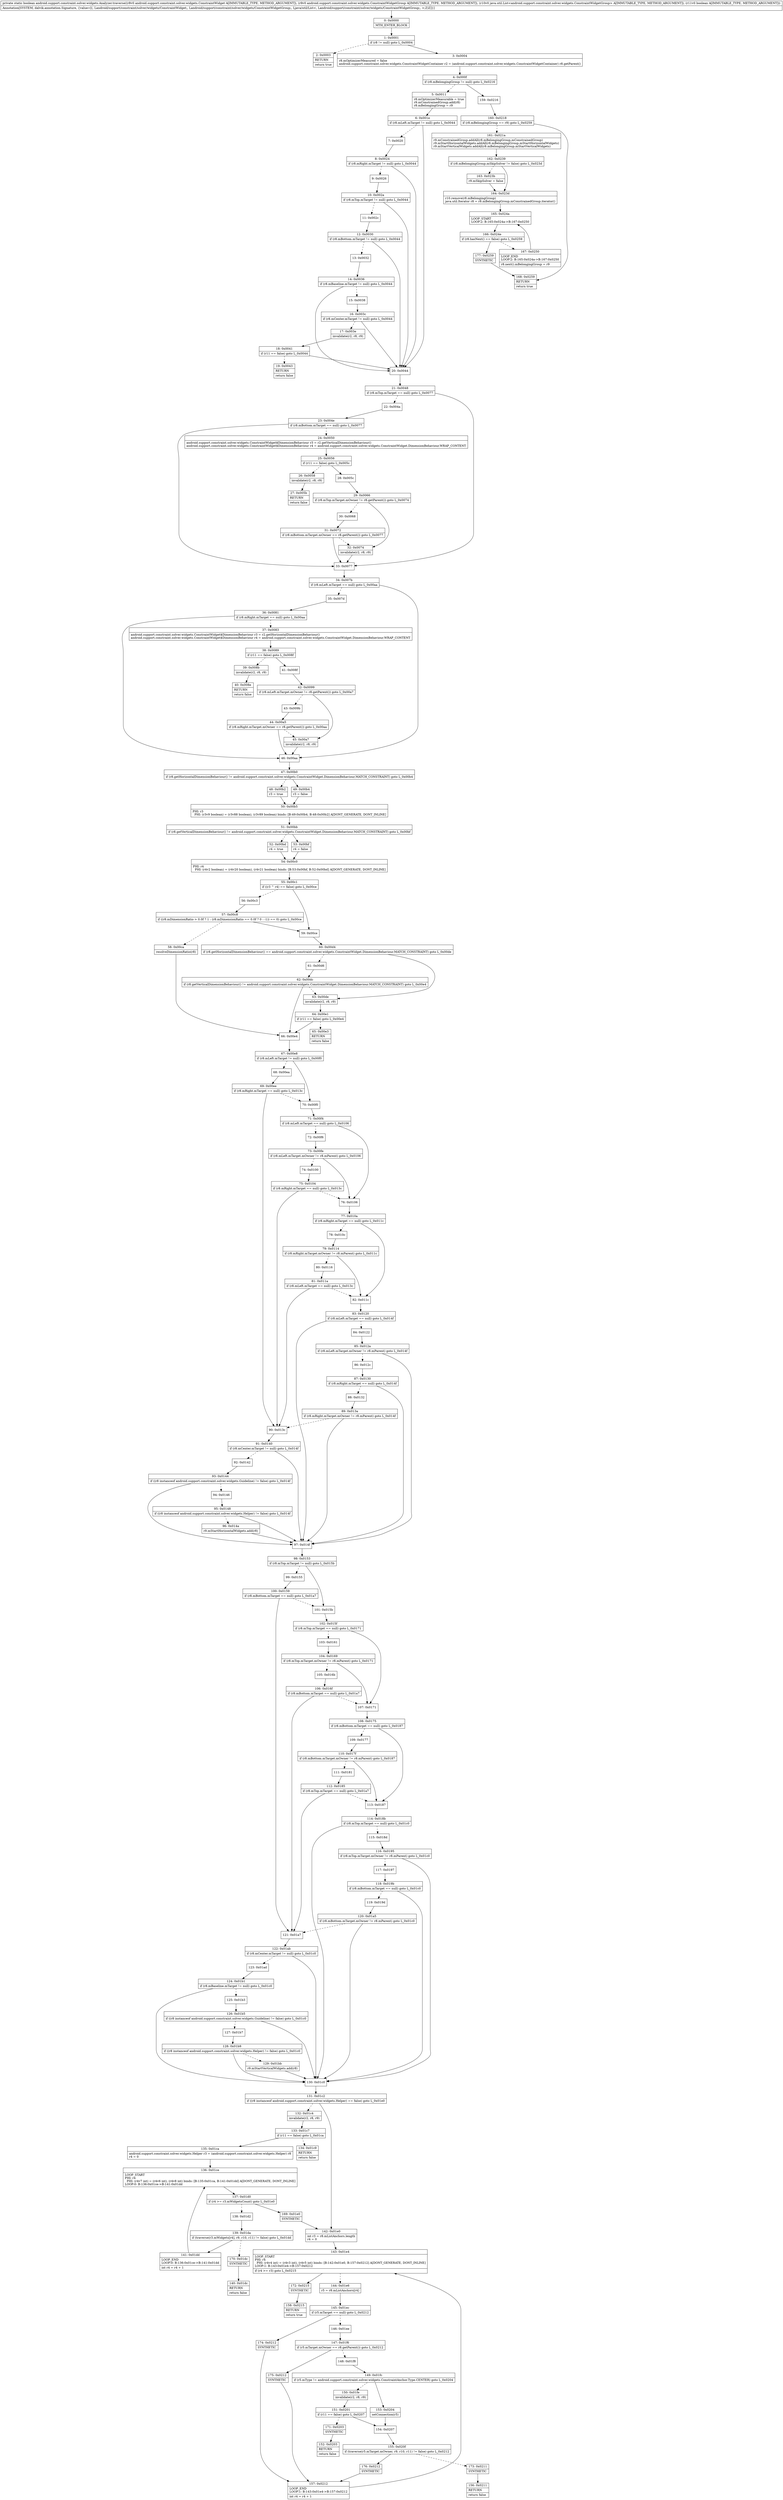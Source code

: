 digraph "CFG forandroid.support.constraint.solver.widgets.Analyzer.traverse(Landroid\/support\/constraint\/solver\/widgets\/ConstraintWidget;Landroid\/support\/constraint\/solver\/widgets\/ConstraintWidgetGroup;Ljava\/util\/List;Z)Z" {
Node_0 [shape=record,label="{0\:\ 0x0000|MTH_ENTER_BLOCK\l}"];
Node_1 [shape=record,label="{1\:\ 0x0001|if (r8 != null) goto L_0x0004\l}"];
Node_2 [shape=record,label="{2\:\ 0x0003|RETURN\l|return true\l}"];
Node_3 [shape=record,label="{3\:\ 0x0004|r8.mOptimizerMeasured = false\landroid.support.constraint.solver.widgets.ConstraintWidgetContainer r2 = (android.support.constraint.solver.widgets.ConstraintWidgetContainer) r8.getParent()\l}"];
Node_4 [shape=record,label="{4\:\ 0x000f|if (r8.mBelongingGroup != null) goto L_0x0216\l}"];
Node_5 [shape=record,label="{5\:\ 0x0011|r8.mOptimizerMeasurable = true\lr9.mConstrainedGroup.add(r8)\lr8.mBelongingGroup = r9\l}"];
Node_6 [shape=record,label="{6\:\ 0x001e|if (r8.mLeft.mTarget != null) goto L_0x0044\l}"];
Node_7 [shape=record,label="{7\:\ 0x0020}"];
Node_8 [shape=record,label="{8\:\ 0x0024|if (r8.mRight.mTarget != null) goto L_0x0044\l}"];
Node_9 [shape=record,label="{9\:\ 0x0026}"];
Node_10 [shape=record,label="{10\:\ 0x002a|if (r8.mTop.mTarget != null) goto L_0x0044\l}"];
Node_11 [shape=record,label="{11\:\ 0x002c}"];
Node_12 [shape=record,label="{12\:\ 0x0030|if (r8.mBottom.mTarget != null) goto L_0x0044\l}"];
Node_13 [shape=record,label="{13\:\ 0x0032}"];
Node_14 [shape=record,label="{14\:\ 0x0036|if (r8.mBaseline.mTarget != null) goto L_0x0044\l}"];
Node_15 [shape=record,label="{15\:\ 0x0038}"];
Node_16 [shape=record,label="{16\:\ 0x003c|if (r8.mCenter.mTarget != null) goto L_0x0044\l}"];
Node_17 [shape=record,label="{17\:\ 0x003e|invalidate(r2, r8, r9)\l}"];
Node_18 [shape=record,label="{18\:\ 0x0041|if (r11 == false) goto L_0x0044\l}"];
Node_19 [shape=record,label="{19\:\ 0x0043|RETURN\l|return false\l}"];
Node_20 [shape=record,label="{20\:\ 0x0044}"];
Node_21 [shape=record,label="{21\:\ 0x0048|if (r8.mTop.mTarget == null) goto L_0x0077\l}"];
Node_22 [shape=record,label="{22\:\ 0x004a}"];
Node_23 [shape=record,label="{23\:\ 0x004e|if (r8.mBottom.mTarget == null) goto L_0x0077\l}"];
Node_24 [shape=record,label="{24\:\ 0x0050|android.support.constraint.solver.widgets.ConstraintWidget$DimensionBehaviour r3 = r2.getVerticalDimensionBehaviour()\landroid.support.constraint.solver.widgets.ConstraintWidget$DimensionBehaviour r4 = android.support.constraint.solver.widgets.ConstraintWidget.DimensionBehaviour.WRAP_CONTENT\l}"];
Node_25 [shape=record,label="{25\:\ 0x0056|if (r11 == false) goto L_0x005c\l}"];
Node_26 [shape=record,label="{26\:\ 0x0058|invalidate(r2, r8, r9)\l}"];
Node_27 [shape=record,label="{27\:\ 0x005b|RETURN\l|return false\l}"];
Node_28 [shape=record,label="{28\:\ 0x005c}"];
Node_29 [shape=record,label="{29\:\ 0x0066|if (r8.mTop.mTarget.mOwner != r8.getParent()) goto L_0x0074\l}"];
Node_30 [shape=record,label="{30\:\ 0x0068}"];
Node_31 [shape=record,label="{31\:\ 0x0072|if (r8.mBottom.mTarget.mOwner == r8.getParent()) goto L_0x0077\l}"];
Node_32 [shape=record,label="{32\:\ 0x0074|invalidate(r2, r8, r9)\l}"];
Node_33 [shape=record,label="{33\:\ 0x0077}"];
Node_34 [shape=record,label="{34\:\ 0x007b|if (r8.mLeft.mTarget == null) goto L_0x00aa\l}"];
Node_35 [shape=record,label="{35\:\ 0x007d}"];
Node_36 [shape=record,label="{36\:\ 0x0081|if (r8.mRight.mTarget == null) goto L_0x00aa\l}"];
Node_37 [shape=record,label="{37\:\ 0x0083|android.support.constraint.solver.widgets.ConstraintWidget$DimensionBehaviour r3 = r2.getHorizontalDimensionBehaviour()\landroid.support.constraint.solver.widgets.ConstraintWidget$DimensionBehaviour r4 = android.support.constraint.solver.widgets.ConstraintWidget.DimensionBehaviour.WRAP_CONTENT\l}"];
Node_38 [shape=record,label="{38\:\ 0x0089|if (r11 == false) goto L_0x008f\l}"];
Node_39 [shape=record,label="{39\:\ 0x008b|invalidate(r2, r8, r9)\l}"];
Node_40 [shape=record,label="{40\:\ 0x008e|RETURN\l|return false\l}"];
Node_41 [shape=record,label="{41\:\ 0x008f}"];
Node_42 [shape=record,label="{42\:\ 0x0099|if (r8.mLeft.mTarget.mOwner != r8.getParent()) goto L_0x00a7\l}"];
Node_43 [shape=record,label="{43\:\ 0x009b}"];
Node_44 [shape=record,label="{44\:\ 0x00a5|if (r8.mRight.mTarget.mOwner == r8.getParent()) goto L_0x00aa\l}"];
Node_45 [shape=record,label="{45\:\ 0x00a7|invalidate(r2, r8, r9)\l}"];
Node_46 [shape=record,label="{46\:\ 0x00aa}"];
Node_47 [shape=record,label="{47\:\ 0x00b0|if (r8.getHorizontalDimensionBehaviour() != android.support.constraint.solver.widgets.ConstraintWidget.DimensionBehaviour.MATCH_CONSTRAINT) goto L_0x00b4\l}"];
Node_48 [shape=record,label="{48\:\ 0x00b2|r3 = true\l}"];
Node_49 [shape=record,label="{49\:\ 0x00b4|r3 = false\l}"];
Node_50 [shape=record,label="{50\:\ 0x00b5|PHI: r3 \l  PHI: (r3v9 boolean) = (r3v88 boolean), (r3v89 boolean) binds: [B:49:0x00b4, B:48:0x00b2] A[DONT_GENERATE, DONT_INLINE]\l}"];
Node_51 [shape=record,label="{51\:\ 0x00bb|if (r8.getVerticalDimensionBehaviour() != android.support.constraint.solver.widgets.ConstraintWidget.DimensionBehaviour.MATCH_CONSTRAINT) goto L_0x00bf\l}"];
Node_52 [shape=record,label="{52\:\ 0x00bd|r4 = true\l}"];
Node_53 [shape=record,label="{53\:\ 0x00bf|r4 = false\l}"];
Node_54 [shape=record,label="{54\:\ 0x00c0|PHI: r4 \l  PHI: (r4v2 boolean) = (r4v20 boolean), (r4v21 boolean) binds: [B:53:0x00bf, B:52:0x00bd] A[DONT_GENERATE, DONT_INLINE]\l}"];
Node_55 [shape=record,label="{55\:\ 0x00c1|if ((r3 ^ r4) == false) goto L_0x00ce\l}"];
Node_56 [shape=record,label="{56\:\ 0x00c3}"];
Node_57 [shape=record,label="{57\:\ 0x00c8|if ((r8.mDimensionRatio \> 0.0f ? 1 : (r8.mDimensionRatio == 0.0f ? 0 : \-1)) == 0) goto L_0x00ce\l}"];
Node_58 [shape=record,label="{58\:\ 0x00ca|resolveDimensionRatio(r8)\l}"];
Node_59 [shape=record,label="{59\:\ 0x00ce}"];
Node_60 [shape=record,label="{60\:\ 0x00d4|if (r8.getHorizontalDimensionBehaviour() == android.support.constraint.solver.widgets.ConstraintWidget.DimensionBehaviour.MATCH_CONSTRAINT) goto L_0x00de\l}"];
Node_61 [shape=record,label="{61\:\ 0x00d6}"];
Node_62 [shape=record,label="{62\:\ 0x00dc|if (r8.getVerticalDimensionBehaviour() != android.support.constraint.solver.widgets.ConstraintWidget.DimensionBehaviour.MATCH_CONSTRAINT) goto L_0x00e4\l}"];
Node_63 [shape=record,label="{63\:\ 0x00de|invalidate(r2, r8, r9)\l}"];
Node_64 [shape=record,label="{64\:\ 0x00e1|if (r11 == false) goto L_0x00e4\l}"];
Node_65 [shape=record,label="{65\:\ 0x00e3|RETURN\l|return false\l}"];
Node_66 [shape=record,label="{66\:\ 0x00e4}"];
Node_67 [shape=record,label="{67\:\ 0x00e8|if (r8.mLeft.mTarget != null) goto L_0x00f0\l}"];
Node_68 [shape=record,label="{68\:\ 0x00ea}"];
Node_69 [shape=record,label="{69\:\ 0x00ee|if (r8.mRight.mTarget == null) goto L_0x013c\l}"];
Node_70 [shape=record,label="{70\:\ 0x00f0}"];
Node_71 [shape=record,label="{71\:\ 0x00f4|if (r8.mLeft.mTarget == null) goto L_0x0106\l}"];
Node_72 [shape=record,label="{72\:\ 0x00f6}"];
Node_73 [shape=record,label="{73\:\ 0x00fe|if (r8.mLeft.mTarget.mOwner != r8.mParent) goto L_0x0106\l}"];
Node_74 [shape=record,label="{74\:\ 0x0100}"];
Node_75 [shape=record,label="{75\:\ 0x0104|if (r8.mRight.mTarget == null) goto L_0x013c\l}"];
Node_76 [shape=record,label="{76\:\ 0x0106}"];
Node_77 [shape=record,label="{77\:\ 0x010a|if (r8.mRight.mTarget == null) goto L_0x011c\l}"];
Node_78 [shape=record,label="{78\:\ 0x010c}"];
Node_79 [shape=record,label="{79\:\ 0x0114|if (r8.mRight.mTarget.mOwner != r8.mParent) goto L_0x011c\l}"];
Node_80 [shape=record,label="{80\:\ 0x0116}"];
Node_81 [shape=record,label="{81\:\ 0x011a|if (r8.mLeft.mTarget == null) goto L_0x013c\l}"];
Node_82 [shape=record,label="{82\:\ 0x011c}"];
Node_83 [shape=record,label="{83\:\ 0x0120|if (r8.mLeft.mTarget == null) goto L_0x014f\l}"];
Node_84 [shape=record,label="{84\:\ 0x0122}"];
Node_85 [shape=record,label="{85\:\ 0x012a|if (r8.mLeft.mTarget.mOwner != r8.mParent) goto L_0x014f\l}"];
Node_86 [shape=record,label="{86\:\ 0x012c}"];
Node_87 [shape=record,label="{87\:\ 0x0130|if (r8.mRight.mTarget == null) goto L_0x014f\l}"];
Node_88 [shape=record,label="{88\:\ 0x0132}"];
Node_89 [shape=record,label="{89\:\ 0x013a|if (r8.mRight.mTarget.mOwner != r8.mParent) goto L_0x014f\l}"];
Node_90 [shape=record,label="{90\:\ 0x013c}"];
Node_91 [shape=record,label="{91\:\ 0x0140|if (r8.mCenter.mTarget != null) goto L_0x014f\l}"];
Node_92 [shape=record,label="{92\:\ 0x0142}"];
Node_93 [shape=record,label="{93\:\ 0x0144|if ((r8 instanceof android.support.constraint.solver.widgets.Guideline) != false) goto L_0x014f\l}"];
Node_94 [shape=record,label="{94\:\ 0x0146}"];
Node_95 [shape=record,label="{95\:\ 0x0148|if ((r8 instanceof android.support.constraint.solver.widgets.Helper) != false) goto L_0x014f\l}"];
Node_96 [shape=record,label="{96\:\ 0x014a|r9.mStartHorizontalWidgets.add(r8)\l}"];
Node_97 [shape=record,label="{97\:\ 0x014f}"];
Node_98 [shape=record,label="{98\:\ 0x0153|if (r8.mTop.mTarget != null) goto L_0x015b\l}"];
Node_99 [shape=record,label="{99\:\ 0x0155}"];
Node_100 [shape=record,label="{100\:\ 0x0159|if (r8.mBottom.mTarget == null) goto L_0x01a7\l}"];
Node_101 [shape=record,label="{101\:\ 0x015b}"];
Node_102 [shape=record,label="{102\:\ 0x015f|if (r8.mTop.mTarget == null) goto L_0x0171\l}"];
Node_103 [shape=record,label="{103\:\ 0x0161}"];
Node_104 [shape=record,label="{104\:\ 0x0169|if (r8.mTop.mTarget.mOwner != r8.mParent) goto L_0x0171\l}"];
Node_105 [shape=record,label="{105\:\ 0x016b}"];
Node_106 [shape=record,label="{106\:\ 0x016f|if (r8.mBottom.mTarget == null) goto L_0x01a7\l}"];
Node_107 [shape=record,label="{107\:\ 0x0171}"];
Node_108 [shape=record,label="{108\:\ 0x0175|if (r8.mBottom.mTarget == null) goto L_0x0187\l}"];
Node_109 [shape=record,label="{109\:\ 0x0177}"];
Node_110 [shape=record,label="{110\:\ 0x017f|if (r8.mBottom.mTarget.mOwner != r8.mParent) goto L_0x0187\l}"];
Node_111 [shape=record,label="{111\:\ 0x0181}"];
Node_112 [shape=record,label="{112\:\ 0x0185|if (r8.mTop.mTarget == null) goto L_0x01a7\l}"];
Node_113 [shape=record,label="{113\:\ 0x0187}"];
Node_114 [shape=record,label="{114\:\ 0x018b|if (r8.mTop.mTarget == null) goto L_0x01c0\l}"];
Node_115 [shape=record,label="{115\:\ 0x018d}"];
Node_116 [shape=record,label="{116\:\ 0x0195|if (r8.mTop.mTarget.mOwner != r8.mParent) goto L_0x01c0\l}"];
Node_117 [shape=record,label="{117\:\ 0x0197}"];
Node_118 [shape=record,label="{118\:\ 0x019b|if (r8.mBottom.mTarget == null) goto L_0x01c0\l}"];
Node_119 [shape=record,label="{119\:\ 0x019d}"];
Node_120 [shape=record,label="{120\:\ 0x01a5|if (r8.mBottom.mTarget.mOwner != r8.mParent) goto L_0x01c0\l}"];
Node_121 [shape=record,label="{121\:\ 0x01a7}"];
Node_122 [shape=record,label="{122\:\ 0x01ab|if (r8.mCenter.mTarget != null) goto L_0x01c0\l}"];
Node_123 [shape=record,label="{123\:\ 0x01ad}"];
Node_124 [shape=record,label="{124\:\ 0x01b1|if (r8.mBaseline.mTarget != null) goto L_0x01c0\l}"];
Node_125 [shape=record,label="{125\:\ 0x01b3}"];
Node_126 [shape=record,label="{126\:\ 0x01b5|if ((r8 instanceof android.support.constraint.solver.widgets.Guideline) != false) goto L_0x01c0\l}"];
Node_127 [shape=record,label="{127\:\ 0x01b7}"];
Node_128 [shape=record,label="{128\:\ 0x01b9|if ((r8 instanceof android.support.constraint.solver.widgets.Helper) != false) goto L_0x01c0\l}"];
Node_129 [shape=record,label="{129\:\ 0x01bb|r9.mStartVerticalWidgets.add(r8)\l}"];
Node_130 [shape=record,label="{130\:\ 0x01c0}"];
Node_131 [shape=record,label="{131\:\ 0x01c2|if ((r8 instanceof android.support.constraint.solver.widgets.Helper) == false) goto L_0x01e0\l}"];
Node_132 [shape=record,label="{132\:\ 0x01c4|invalidate(r2, r8, r9)\l}"];
Node_133 [shape=record,label="{133\:\ 0x01c7|if (r11 == false) goto L_0x01ca\l}"];
Node_134 [shape=record,label="{134\:\ 0x01c9|RETURN\l|return false\l}"];
Node_135 [shape=record,label="{135\:\ 0x01ca|android.support.constraint.solver.widgets.Helper r3 = (android.support.constraint.solver.widgets.Helper) r8\lr4 = 0\l}"];
Node_136 [shape=record,label="{136\:\ 0x01ce|LOOP_START\lPHI: r4 \l  PHI: (r4v7 int) = (r4v6 int), (r4v8 int) binds: [B:135:0x01ca, B:141:0x01dd] A[DONT_GENERATE, DONT_INLINE]\lLOOP:0: B:136:0x01ce\-\>B:141:0x01dd\l}"];
Node_137 [shape=record,label="{137\:\ 0x01d0|if (r4 \>= r3.mWidgetsCount) goto L_0x01e0\l}"];
Node_138 [shape=record,label="{138\:\ 0x01d2}"];
Node_139 [shape=record,label="{139\:\ 0x01da|if (traverse(r3.mWidgets[r4], r9, r10, r11) != false) goto L_0x01dd\l}"];
Node_140 [shape=record,label="{140\:\ 0x01dc|RETURN\l|return false\l}"];
Node_141 [shape=record,label="{141\:\ 0x01dd|LOOP_END\lLOOP:0: B:136:0x01ce\-\>B:141:0x01dd\l|int r4 = r4 + 1\l}"];
Node_142 [shape=record,label="{142\:\ 0x01e0|int r3 = r8.mListAnchors.length\lr4 = 0\l}"];
Node_143 [shape=record,label="{143\:\ 0x01e4|LOOP_START\lPHI: r4 \l  PHI: (r4v4 int) = (r4v3 int), (r4v5 int) binds: [B:142:0x01e0, B:157:0x0212] A[DONT_GENERATE, DONT_INLINE]\lLOOP:1: B:143:0x01e4\-\>B:157:0x0212\l|if (r4 \>= r3) goto L_0x0215\l}"];
Node_144 [shape=record,label="{144\:\ 0x01e6|r5 = r8.mListAnchors[r4]\l}"];
Node_145 [shape=record,label="{145\:\ 0x01ec|if (r5.mTarget == null) goto L_0x0212\l}"];
Node_146 [shape=record,label="{146\:\ 0x01ee}"];
Node_147 [shape=record,label="{147\:\ 0x01f6|if (r5.mTarget.mOwner == r8.getParent()) goto L_0x0212\l}"];
Node_148 [shape=record,label="{148\:\ 0x01f8}"];
Node_149 [shape=record,label="{149\:\ 0x01fc|if (r5.mType != android.support.constraint.solver.widgets.ConstraintAnchor.Type.CENTER) goto L_0x0204\l}"];
Node_150 [shape=record,label="{150\:\ 0x01fe|invalidate(r2, r8, r9)\l}"];
Node_151 [shape=record,label="{151\:\ 0x0201|if (r11 == false) goto L_0x0207\l}"];
Node_152 [shape=record,label="{152\:\ 0x0203|RETURN\l|return false\l}"];
Node_153 [shape=record,label="{153\:\ 0x0204|setConnection(r5)\l}"];
Node_154 [shape=record,label="{154\:\ 0x0207}"];
Node_155 [shape=record,label="{155\:\ 0x020f|if (traverse(r5.mTarget.mOwner, r9, r10, r11) != false) goto L_0x0212\l}"];
Node_156 [shape=record,label="{156\:\ 0x0211|RETURN\l|return false\l}"];
Node_157 [shape=record,label="{157\:\ 0x0212|LOOP_END\lLOOP:1: B:143:0x01e4\-\>B:157:0x0212\l|int r4 = r4 + 1\l}"];
Node_158 [shape=record,label="{158\:\ 0x0215|RETURN\l|return true\l}"];
Node_159 [shape=record,label="{159\:\ 0x0216}"];
Node_160 [shape=record,label="{160\:\ 0x0218|if (r8.mBelongingGroup == r9) goto L_0x0259\l}"];
Node_161 [shape=record,label="{161\:\ 0x021a|r9.mConstrainedGroup.addAll(r8.mBelongingGroup.mConstrainedGroup)\lr9.mStartHorizontalWidgets.addAll(r8.mBelongingGroup.mStartHorizontalWidgets)\lr9.mStartVerticalWidgets.addAll(r8.mBelongingGroup.mStartVerticalWidgets)\l}"];
Node_162 [shape=record,label="{162\:\ 0x0239|if (r8.mBelongingGroup.mSkipSolver != false) goto L_0x023d\l}"];
Node_163 [shape=record,label="{163\:\ 0x023b|r9.mSkipSolver = false\l}"];
Node_164 [shape=record,label="{164\:\ 0x023d|r10.remove(r8.mBelongingGroup)\ljava.util.Iterator r8 = r8.mBelongingGroup.mConstrainedGroup.iterator()\l}"];
Node_165 [shape=record,label="{165\:\ 0x024a|LOOP_START\lLOOP:2: B:165:0x024a\-\>B:167:0x0250\l}"];
Node_166 [shape=record,label="{166\:\ 0x024e|if (r8.hasNext() == false) goto L_0x0259\l}"];
Node_167 [shape=record,label="{167\:\ 0x0250|LOOP_END\lLOOP:2: B:165:0x024a\-\>B:167:0x0250\l|r8.next().mBelongingGroup = r9\l}"];
Node_168 [shape=record,label="{168\:\ 0x0259|RETURN\l|return true\l}"];
Node_169 [shape=record,label="{169\:\ 0x01e0|SYNTHETIC\l}"];
Node_170 [shape=record,label="{170\:\ 0x01dc|SYNTHETIC\l}"];
Node_171 [shape=record,label="{171\:\ 0x0203|SYNTHETIC\l}"];
Node_172 [shape=record,label="{172\:\ 0x0215|SYNTHETIC\l}"];
Node_173 [shape=record,label="{173\:\ 0x0211|SYNTHETIC\l}"];
Node_174 [shape=record,label="{174\:\ 0x0212|SYNTHETIC\l}"];
Node_175 [shape=record,label="{175\:\ 0x0212|SYNTHETIC\l}"];
Node_176 [shape=record,label="{176\:\ 0x0212|SYNTHETIC\l}"];
Node_177 [shape=record,label="{177\:\ 0x0259|SYNTHETIC\l}"];
MethodNode[shape=record,label="{private static boolean android.support.constraint.solver.widgets.Analyzer.traverse((r8v0 android.support.constraint.solver.widgets.ConstraintWidget A[IMMUTABLE_TYPE, METHOD_ARGUMENT]), (r9v0 android.support.constraint.solver.widgets.ConstraintWidgetGroup A[IMMUTABLE_TYPE, METHOD_ARGUMENT]), (r10v0 java.util.List\<android.support.constraint.solver.widgets.ConstraintWidgetGroup\> A[IMMUTABLE_TYPE, METHOD_ARGUMENT]), (r11v0 boolean A[IMMUTABLE_TYPE, METHOD_ARGUMENT]))  | Annotation[SYSTEM, dalvik.annotation.Signature, \{value=[(, Landroid\/support\/constraint\/solver\/widgets\/ConstraintWidget;, Landroid\/support\/constraint\/solver\/widgets\/ConstraintWidgetGroup;, Ljava\/util\/List\<, Landroid\/support\/constraint\/solver\/widgets\/ConstraintWidgetGroup;, \>;Z)Z]\}]\l}"];
MethodNode -> Node_0;
Node_0 -> Node_1;
Node_1 -> Node_2[style=dashed];
Node_1 -> Node_3;
Node_3 -> Node_4;
Node_4 -> Node_5[style=dashed];
Node_4 -> Node_159;
Node_5 -> Node_6;
Node_6 -> Node_7[style=dashed];
Node_6 -> Node_20;
Node_7 -> Node_8;
Node_8 -> Node_9[style=dashed];
Node_8 -> Node_20;
Node_9 -> Node_10;
Node_10 -> Node_11[style=dashed];
Node_10 -> Node_20;
Node_11 -> Node_12;
Node_12 -> Node_13[style=dashed];
Node_12 -> Node_20;
Node_13 -> Node_14;
Node_14 -> Node_15[style=dashed];
Node_14 -> Node_20;
Node_15 -> Node_16;
Node_16 -> Node_17[style=dashed];
Node_16 -> Node_20;
Node_17 -> Node_18;
Node_18 -> Node_19[style=dashed];
Node_18 -> Node_20;
Node_20 -> Node_21;
Node_21 -> Node_22[style=dashed];
Node_21 -> Node_33;
Node_22 -> Node_23;
Node_23 -> Node_24[style=dashed];
Node_23 -> Node_33;
Node_24 -> Node_25;
Node_25 -> Node_26[style=dashed];
Node_25 -> Node_28;
Node_26 -> Node_27;
Node_28 -> Node_29;
Node_29 -> Node_30[style=dashed];
Node_29 -> Node_32;
Node_30 -> Node_31;
Node_31 -> Node_32[style=dashed];
Node_31 -> Node_33;
Node_32 -> Node_33;
Node_33 -> Node_34;
Node_34 -> Node_35[style=dashed];
Node_34 -> Node_46;
Node_35 -> Node_36;
Node_36 -> Node_37[style=dashed];
Node_36 -> Node_46;
Node_37 -> Node_38;
Node_38 -> Node_39[style=dashed];
Node_38 -> Node_41;
Node_39 -> Node_40;
Node_41 -> Node_42;
Node_42 -> Node_43[style=dashed];
Node_42 -> Node_45;
Node_43 -> Node_44;
Node_44 -> Node_45[style=dashed];
Node_44 -> Node_46;
Node_45 -> Node_46;
Node_46 -> Node_47;
Node_47 -> Node_48[style=dashed];
Node_47 -> Node_49;
Node_48 -> Node_50;
Node_49 -> Node_50;
Node_50 -> Node_51;
Node_51 -> Node_52[style=dashed];
Node_51 -> Node_53;
Node_52 -> Node_54;
Node_53 -> Node_54;
Node_54 -> Node_55;
Node_55 -> Node_56[style=dashed];
Node_55 -> Node_59;
Node_56 -> Node_57;
Node_57 -> Node_58[style=dashed];
Node_57 -> Node_59;
Node_58 -> Node_66;
Node_59 -> Node_60;
Node_60 -> Node_61[style=dashed];
Node_60 -> Node_63;
Node_61 -> Node_62;
Node_62 -> Node_63[style=dashed];
Node_62 -> Node_66;
Node_63 -> Node_64;
Node_64 -> Node_65[style=dashed];
Node_64 -> Node_66;
Node_66 -> Node_67;
Node_67 -> Node_68[style=dashed];
Node_67 -> Node_70;
Node_68 -> Node_69;
Node_69 -> Node_70[style=dashed];
Node_69 -> Node_90;
Node_70 -> Node_71;
Node_71 -> Node_72[style=dashed];
Node_71 -> Node_76;
Node_72 -> Node_73;
Node_73 -> Node_74[style=dashed];
Node_73 -> Node_76;
Node_74 -> Node_75;
Node_75 -> Node_76[style=dashed];
Node_75 -> Node_90;
Node_76 -> Node_77;
Node_77 -> Node_78[style=dashed];
Node_77 -> Node_82;
Node_78 -> Node_79;
Node_79 -> Node_80[style=dashed];
Node_79 -> Node_82;
Node_80 -> Node_81;
Node_81 -> Node_82[style=dashed];
Node_81 -> Node_90;
Node_82 -> Node_83;
Node_83 -> Node_84[style=dashed];
Node_83 -> Node_97;
Node_84 -> Node_85;
Node_85 -> Node_86[style=dashed];
Node_85 -> Node_97;
Node_86 -> Node_87;
Node_87 -> Node_88[style=dashed];
Node_87 -> Node_97;
Node_88 -> Node_89;
Node_89 -> Node_90[style=dashed];
Node_89 -> Node_97;
Node_90 -> Node_91;
Node_91 -> Node_92[style=dashed];
Node_91 -> Node_97;
Node_92 -> Node_93;
Node_93 -> Node_94[style=dashed];
Node_93 -> Node_97;
Node_94 -> Node_95;
Node_95 -> Node_96[style=dashed];
Node_95 -> Node_97;
Node_96 -> Node_97;
Node_97 -> Node_98;
Node_98 -> Node_99[style=dashed];
Node_98 -> Node_101;
Node_99 -> Node_100;
Node_100 -> Node_101[style=dashed];
Node_100 -> Node_121;
Node_101 -> Node_102;
Node_102 -> Node_103[style=dashed];
Node_102 -> Node_107;
Node_103 -> Node_104;
Node_104 -> Node_105[style=dashed];
Node_104 -> Node_107;
Node_105 -> Node_106;
Node_106 -> Node_107[style=dashed];
Node_106 -> Node_121;
Node_107 -> Node_108;
Node_108 -> Node_109[style=dashed];
Node_108 -> Node_113;
Node_109 -> Node_110;
Node_110 -> Node_111[style=dashed];
Node_110 -> Node_113;
Node_111 -> Node_112;
Node_112 -> Node_113[style=dashed];
Node_112 -> Node_121;
Node_113 -> Node_114;
Node_114 -> Node_115[style=dashed];
Node_114 -> Node_130;
Node_115 -> Node_116;
Node_116 -> Node_117[style=dashed];
Node_116 -> Node_130;
Node_117 -> Node_118;
Node_118 -> Node_119[style=dashed];
Node_118 -> Node_130;
Node_119 -> Node_120;
Node_120 -> Node_121[style=dashed];
Node_120 -> Node_130;
Node_121 -> Node_122;
Node_122 -> Node_123[style=dashed];
Node_122 -> Node_130;
Node_123 -> Node_124;
Node_124 -> Node_125[style=dashed];
Node_124 -> Node_130;
Node_125 -> Node_126;
Node_126 -> Node_127[style=dashed];
Node_126 -> Node_130;
Node_127 -> Node_128;
Node_128 -> Node_129[style=dashed];
Node_128 -> Node_130;
Node_129 -> Node_130;
Node_130 -> Node_131;
Node_131 -> Node_132[style=dashed];
Node_131 -> Node_142;
Node_132 -> Node_133;
Node_133 -> Node_134[style=dashed];
Node_133 -> Node_135;
Node_135 -> Node_136;
Node_136 -> Node_137;
Node_137 -> Node_138[style=dashed];
Node_137 -> Node_169;
Node_138 -> Node_139;
Node_139 -> Node_141;
Node_139 -> Node_170[style=dashed];
Node_141 -> Node_136;
Node_142 -> Node_143;
Node_143 -> Node_144[style=dashed];
Node_143 -> Node_172;
Node_144 -> Node_145;
Node_145 -> Node_146[style=dashed];
Node_145 -> Node_174;
Node_146 -> Node_147;
Node_147 -> Node_148[style=dashed];
Node_147 -> Node_175;
Node_148 -> Node_149;
Node_149 -> Node_150[style=dashed];
Node_149 -> Node_153;
Node_150 -> Node_151;
Node_151 -> Node_154;
Node_151 -> Node_171[style=dashed];
Node_153 -> Node_154;
Node_154 -> Node_155;
Node_155 -> Node_173[style=dashed];
Node_155 -> Node_176;
Node_157 -> Node_143;
Node_159 -> Node_160;
Node_160 -> Node_161[style=dashed];
Node_160 -> Node_168;
Node_161 -> Node_162;
Node_162 -> Node_163[style=dashed];
Node_162 -> Node_164;
Node_163 -> Node_164;
Node_164 -> Node_165;
Node_165 -> Node_166;
Node_166 -> Node_167[style=dashed];
Node_166 -> Node_177;
Node_167 -> Node_165;
Node_169 -> Node_142;
Node_170 -> Node_140;
Node_171 -> Node_152;
Node_172 -> Node_158;
Node_173 -> Node_156;
Node_174 -> Node_157;
Node_175 -> Node_157;
Node_176 -> Node_157;
Node_177 -> Node_168;
}

